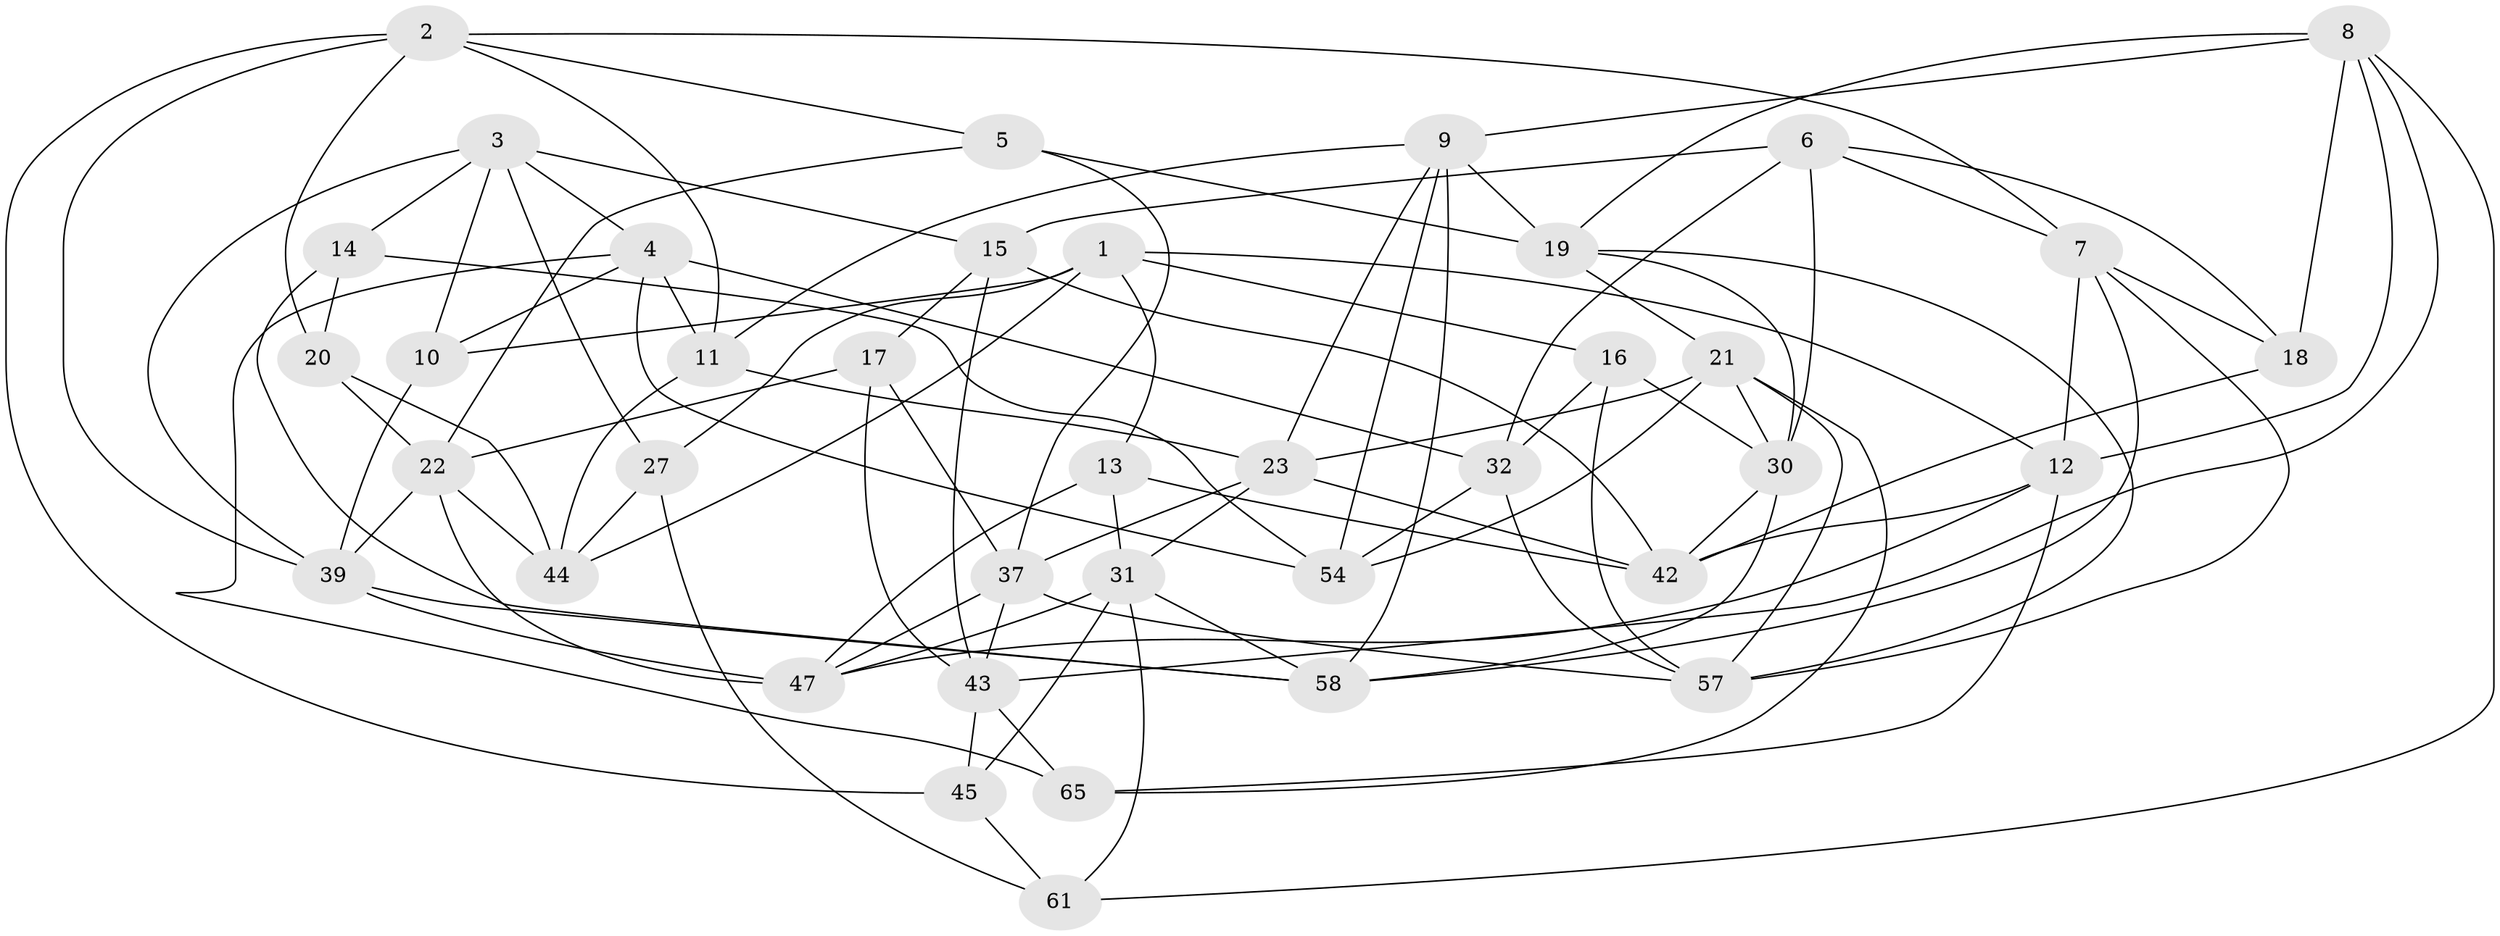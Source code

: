 // Generated by graph-tools (version 1.1) at 2025/52/02/27/25 19:52:33]
// undirected, 39 vertices, 102 edges
graph export_dot {
graph [start="1"]
  node [color=gray90,style=filled];
  1 [super="+50"];
  2 [super="+25"];
  3 [super="+48"];
  4 [super="+38"];
  5;
  6 [super="+60"];
  7 [super="+41"];
  8 [super="+28"];
  9 [super="+26"];
  10;
  11 [super="+29"];
  12 [super="+52"];
  13;
  14;
  15 [super="+35"];
  16;
  17;
  18;
  19 [super="+46"];
  20;
  21 [super="+34"];
  22 [super="+24"];
  23 [super="+66"];
  27;
  30 [super="+36"];
  31 [super="+40"];
  32 [super="+33"];
  37 [super="+49"];
  39 [super="+51"];
  42 [super="+55"];
  43 [super="+53"];
  44 [super="+63"];
  45;
  47 [super="+56"];
  54 [super="+64"];
  57 [super="+62"];
  58 [super="+59"];
  61;
  65;
  1 -- 12;
  1 -- 16;
  1 -- 44;
  1 -- 10;
  1 -- 27;
  1 -- 13;
  2 -- 5;
  2 -- 11;
  2 -- 39;
  2 -- 20;
  2 -- 45;
  2 -- 7;
  3 -- 27;
  3 -- 14;
  3 -- 4;
  3 -- 10;
  3 -- 39;
  3 -- 15;
  4 -- 65;
  4 -- 10;
  4 -- 11;
  4 -- 54;
  4 -- 32;
  5 -- 37;
  5 -- 19;
  5 -- 22;
  6 -- 32;
  6 -- 30;
  6 -- 15 [weight=2];
  6 -- 18;
  6 -- 7;
  7 -- 58;
  7 -- 18;
  7 -- 57;
  7 -- 12;
  8 -- 61;
  8 -- 9;
  8 -- 12;
  8 -- 43;
  8 -- 18;
  8 -- 19;
  9 -- 23;
  9 -- 19;
  9 -- 58;
  9 -- 54;
  9 -- 11;
  10 -- 39;
  11 -- 44 [weight=2];
  11 -- 23;
  12 -- 65;
  12 -- 42;
  12 -- 47;
  13 -- 47;
  13 -- 42;
  13 -- 31;
  14 -- 20;
  14 -- 54;
  14 -- 58;
  15 -- 42;
  15 -- 17;
  15 -- 43;
  16 -- 30;
  16 -- 57;
  16 -- 32;
  17 -- 43;
  17 -- 22;
  17 -- 37;
  18 -- 42;
  19 -- 30;
  19 -- 57;
  19 -- 21;
  20 -- 44;
  20 -- 22;
  21 -- 23;
  21 -- 65;
  21 -- 54;
  21 -- 30;
  21 -- 57;
  22 -- 39;
  22 -- 44;
  22 -- 47;
  23 -- 37;
  23 -- 42;
  23 -- 31;
  27 -- 61;
  27 -- 44;
  30 -- 42;
  30 -- 58;
  31 -- 45;
  31 -- 58;
  31 -- 47;
  31 -- 61;
  32 -- 57;
  32 -- 54 [weight=2];
  37 -- 43;
  37 -- 57;
  37 -- 47;
  39 -- 58;
  39 -- 47;
  43 -- 65;
  43 -- 45;
  45 -- 61;
}
